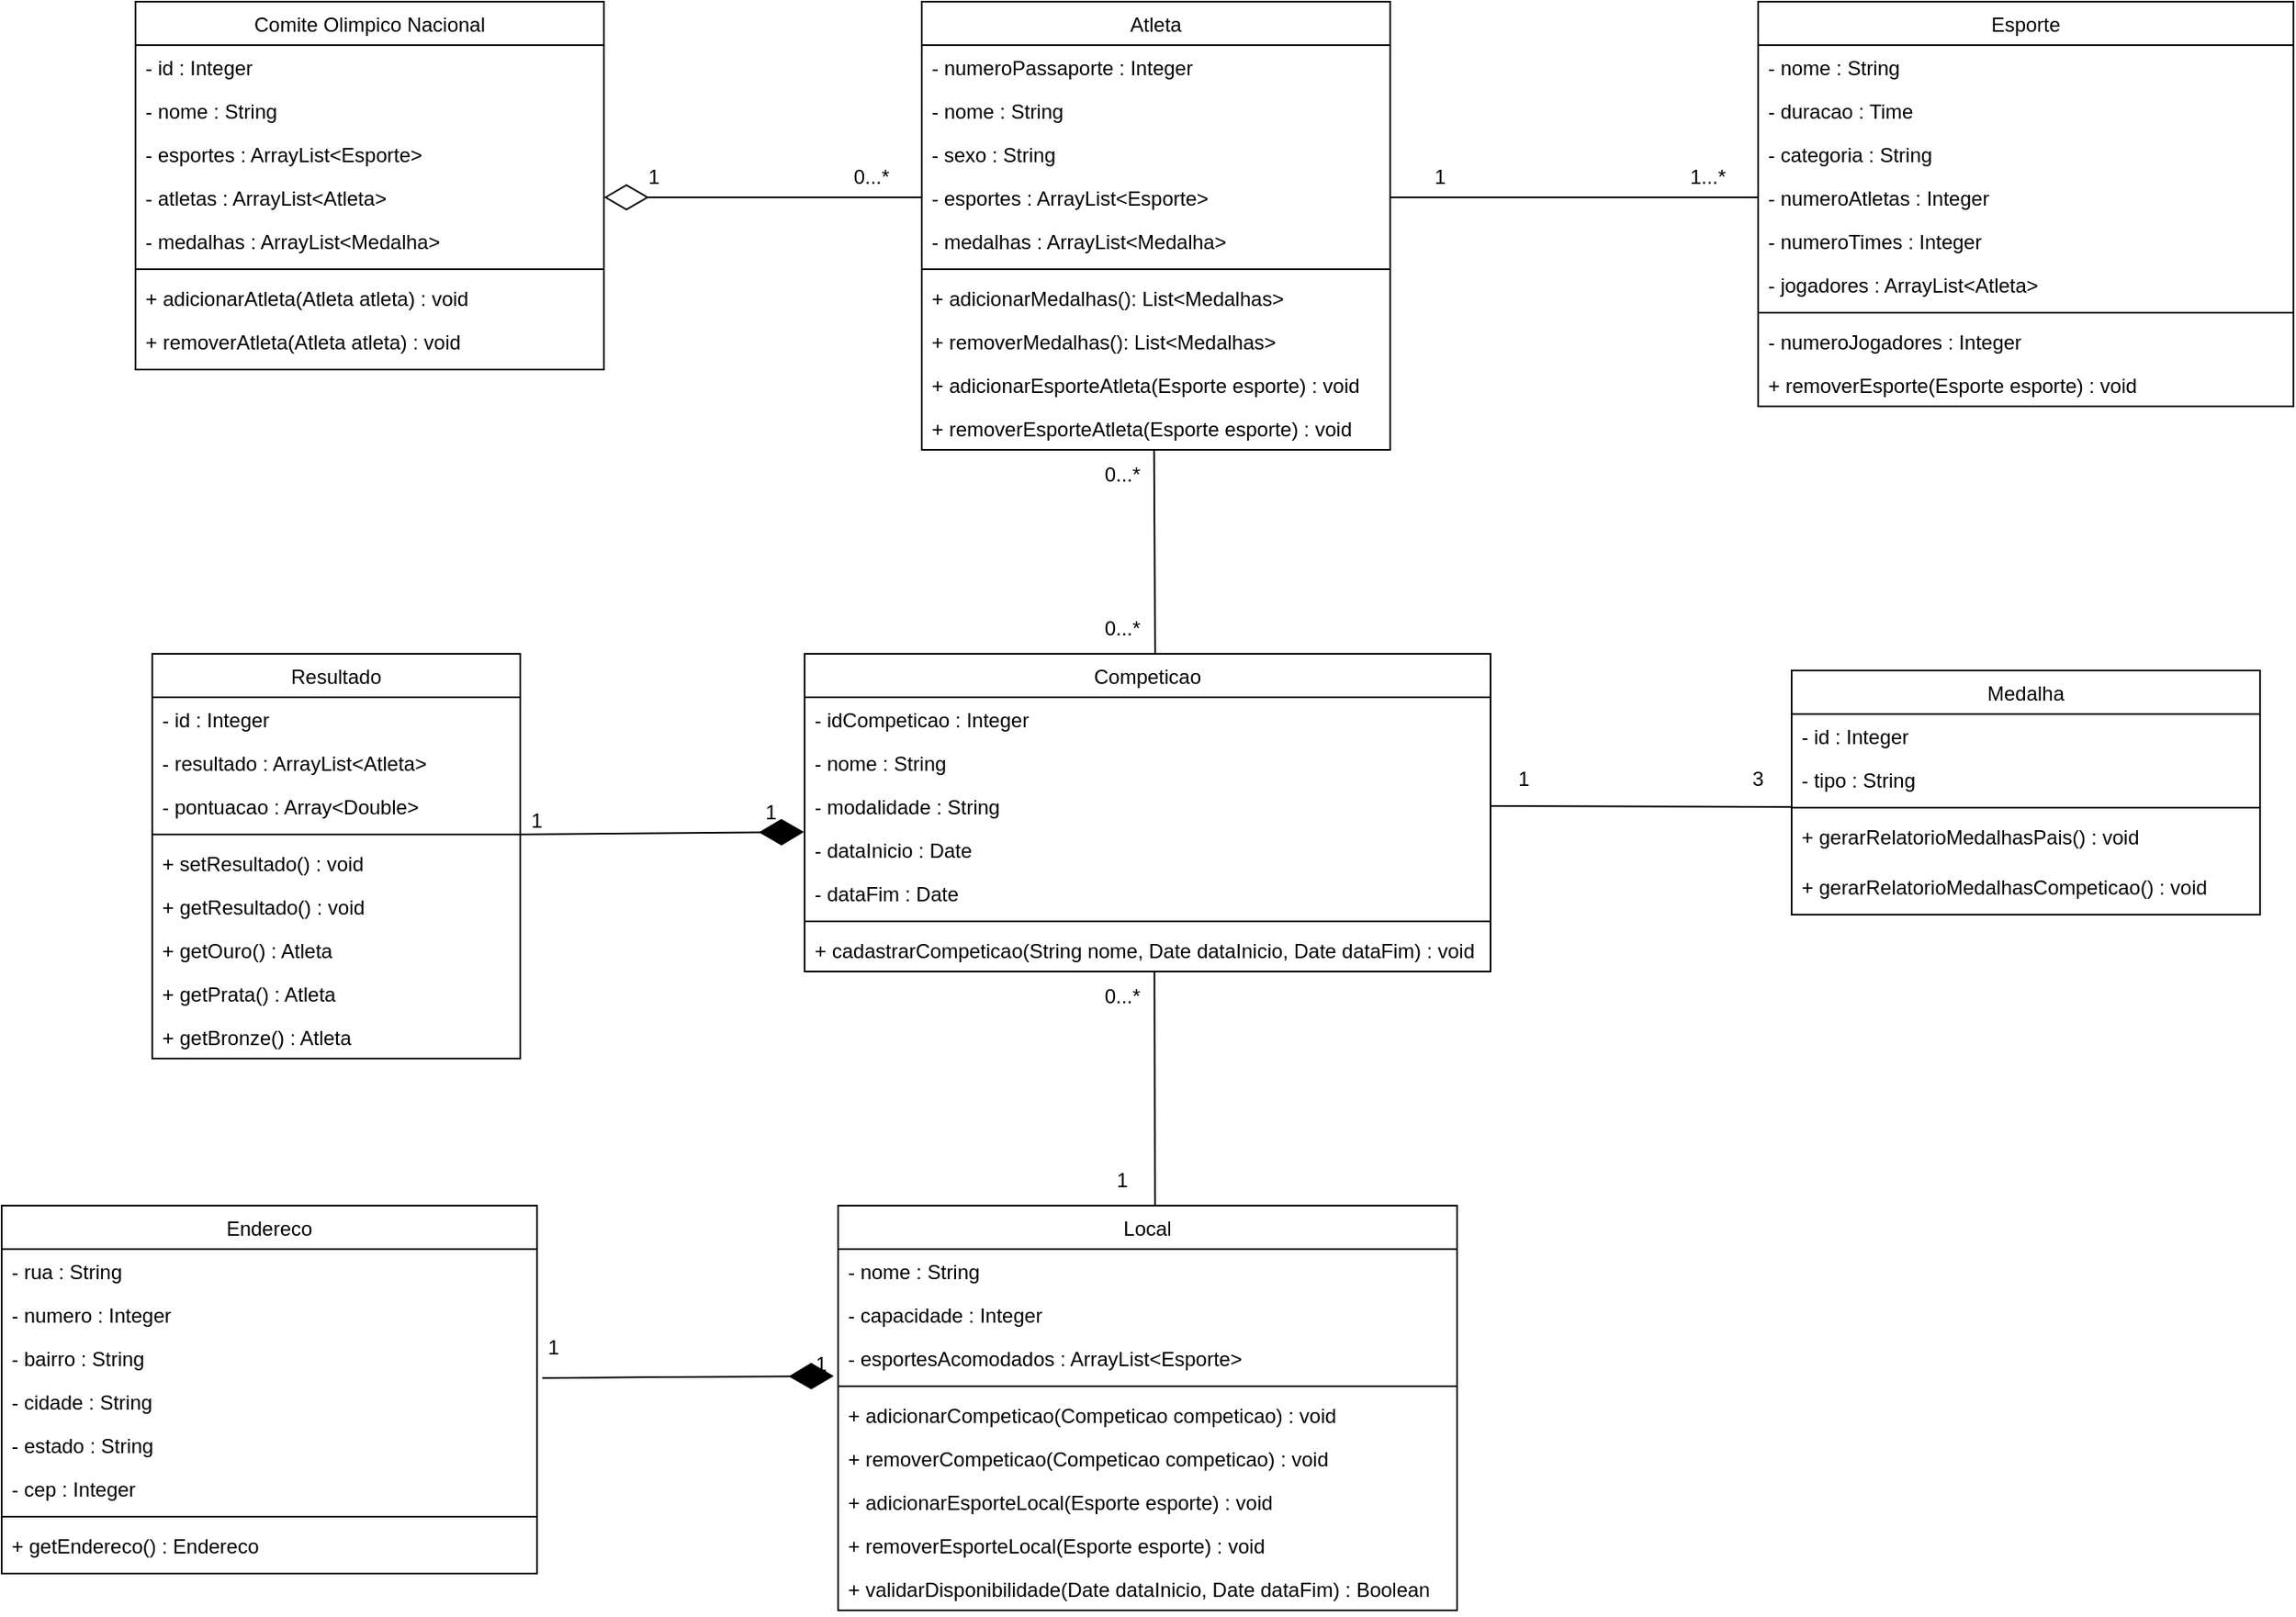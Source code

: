 <mxfile version="24.7.14">
  <diagram id="C5RBs43oDa-KdzZeNtuy" name="Page-1">
    <mxGraphModel dx="1969" dy="819" grid="1" gridSize="10" guides="1" tooltips="1" connect="1" arrows="1" fold="1" page="1" pageScale="1" pageWidth="1654" pageHeight="1169" math="0" shadow="0">
      <root>
        <mxCell id="WIyWlLk6GJQsqaUBKTNV-0" />
        <mxCell id="WIyWlLk6GJQsqaUBKTNV-1" parent="WIyWlLk6GJQsqaUBKTNV-0" />
        <mxCell id="XopVcKrWXHOR3qEoql-V-20" value="Competicao" style="swimlane;fontStyle=0;align=center;verticalAlign=top;childLayout=stackLayout;horizontal=1;startSize=26;horizontalStack=0;resizeParent=1;resizeLast=0;collapsible=1;marginBottom=0;rounded=0;shadow=0;strokeWidth=1;" parent="WIyWlLk6GJQsqaUBKTNV-1" vertex="1">
          <mxGeometry x="550" y="470" width="410" height="190" as="geometry">
            <mxRectangle x="550" y="140" width="160" height="26" as="alternateBounds" />
          </mxGeometry>
        </mxCell>
        <mxCell id="Z5J03rfFvyUnmcQdV7PX-20" value="- idCompeticao : Integer" style="text;align=left;verticalAlign=top;spacingLeft=4;spacingRight=4;overflow=hidden;rotatable=0;points=[[0,0.5],[1,0.5]];portConstraint=eastwest;" parent="XopVcKrWXHOR3qEoql-V-20" vertex="1">
          <mxGeometry y="26" width="410" height="26" as="geometry" />
        </mxCell>
        <mxCell id="XopVcKrWXHOR3qEoql-V-21" value="- nome : String" style="text;align=left;verticalAlign=top;spacingLeft=4;spacingRight=4;overflow=hidden;rotatable=0;points=[[0,0.5],[1,0.5]];portConstraint=eastwest;" parent="XopVcKrWXHOR3qEoql-V-20" vertex="1">
          <mxGeometry y="52" width="410" height="26" as="geometry" />
        </mxCell>
        <mxCell id="Z5J03rfFvyUnmcQdV7PX-21" value="- modalidade : String" style="text;align=left;verticalAlign=top;spacingLeft=4;spacingRight=4;overflow=hidden;rotatable=0;points=[[0,0.5],[1,0.5]];portConstraint=eastwest;" parent="XopVcKrWXHOR3qEoql-V-20" vertex="1">
          <mxGeometry y="78" width="410" height="26" as="geometry" />
        </mxCell>
        <mxCell id="XopVcKrWXHOR3qEoql-V-22" value="- dataInicio : Date" style="text;align=left;verticalAlign=top;spacingLeft=4;spacingRight=4;overflow=hidden;rotatable=0;points=[[0,0.5],[1,0.5]];portConstraint=eastwest;rounded=0;shadow=0;html=0;" parent="XopVcKrWXHOR3qEoql-V-20" vertex="1">
          <mxGeometry y="104" width="410" height="26" as="geometry" />
        </mxCell>
        <mxCell id="XopVcKrWXHOR3qEoql-V-23" value="- dataFim : Date" style="text;align=left;verticalAlign=top;spacingLeft=4;spacingRight=4;overflow=hidden;rotatable=0;points=[[0,0.5],[1,0.5]];portConstraint=eastwest;rounded=0;shadow=0;html=0;" parent="XopVcKrWXHOR3qEoql-V-20" vertex="1">
          <mxGeometry y="130" width="410" height="26" as="geometry" />
        </mxCell>
        <mxCell id="XopVcKrWXHOR3qEoql-V-26" value="" style="line;html=1;strokeWidth=1;align=left;verticalAlign=middle;spacingTop=-1;spacingLeft=3;spacingRight=3;rotatable=0;labelPosition=right;points=[];portConstraint=eastwest;" parent="XopVcKrWXHOR3qEoql-V-20" vertex="1">
          <mxGeometry y="156" width="410" height="8" as="geometry" />
        </mxCell>
        <mxCell id="XopVcKrWXHOR3qEoql-V-28" value="+ cadastrarCompeticao(String nome, Date dataInicio, Date dataFim) : void" style="text;align=left;verticalAlign=top;spacingLeft=4;spacingRight=4;overflow=hidden;rotatable=0;points=[[0,0.5],[1,0.5]];portConstraint=eastwest;" parent="XopVcKrWXHOR3qEoql-V-20" vertex="1">
          <mxGeometry y="164" width="410" height="26" as="geometry" />
        </mxCell>
        <mxCell id="Z5J03rfFvyUnmcQdV7PX-1" value="Resultado" style="swimlane;fontStyle=0;align=center;verticalAlign=top;childLayout=stackLayout;horizontal=1;startSize=26;horizontalStack=0;resizeParent=1;resizeLast=0;collapsible=1;marginBottom=0;rounded=0;shadow=0;strokeWidth=1;" parent="WIyWlLk6GJQsqaUBKTNV-1" vertex="1">
          <mxGeometry x="160" y="470" width="220" height="242" as="geometry">
            <mxRectangle x="550" y="140" width="160" height="26" as="alternateBounds" />
          </mxGeometry>
        </mxCell>
        <mxCell id="Z5J03rfFvyUnmcQdV7PX-2" value="- id : Integer" style="text;align=left;verticalAlign=top;spacingLeft=4;spacingRight=4;overflow=hidden;rotatable=0;points=[[0,0.5],[1,0.5]];portConstraint=eastwest;" parent="Z5J03rfFvyUnmcQdV7PX-1" vertex="1">
          <mxGeometry y="26" width="220" height="26" as="geometry" />
        </mxCell>
        <mxCell id="Z5J03rfFvyUnmcQdV7PX-3" value="- resultado : ArrayList&lt;Atleta&gt;" style="text;align=left;verticalAlign=top;spacingLeft=4;spacingRight=4;overflow=hidden;rotatable=0;points=[[0,0.5],[1,0.5]];portConstraint=eastwest;rounded=0;shadow=0;html=0;" parent="Z5J03rfFvyUnmcQdV7PX-1" vertex="1">
          <mxGeometry y="52" width="220" height="26" as="geometry" />
        </mxCell>
        <mxCell id="Z5J03rfFvyUnmcQdV7PX-11" value="- pontuacao : Array&lt;Double&gt;" style="text;align=left;verticalAlign=top;spacingLeft=4;spacingRight=4;overflow=hidden;rotatable=0;points=[[0,0.5],[1,0.5]];portConstraint=eastwest;rounded=0;shadow=0;html=0;" parent="Z5J03rfFvyUnmcQdV7PX-1" vertex="1">
          <mxGeometry y="78" width="220" height="26" as="geometry" />
        </mxCell>
        <mxCell id="Z5J03rfFvyUnmcQdV7PX-5" value="" style="line;html=1;strokeWidth=1;align=left;verticalAlign=middle;spacingTop=-1;spacingLeft=3;spacingRight=3;rotatable=0;labelPosition=right;points=[];portConstraint=eastwest;" parent="Z5J03rfFvyUnmcQdV7PX-1" vertex="1">
          <mxGeometry y="104" width="220" height="8" as="geometry" />
        </mxCell>
        <mxCell id="Z5J03rfFvyUnmcQdV7PX-6" value="+ setResultado() : void" style="text;align=left;verticalAlign=top;spacingLeft=4;spacingRight=4;overflow=hidden;rotatable=0;points=[[0,0.5],[1,0.5]];portConstraint=eastwest;" parent="Z5J03rfFvyUnmcQdV7PX-1" vertex="1">
          <mxGeometry y="112" width="220" height="26" as="geometry" />
        </mxCell>
        <mxCell id="Z5J03rfFvyUnmcQdV7PX-7" value="+ getResultado() : void" style="text;align=left;verticalAlign=top;spacingLeft=4;spacingRight=4;overflow=hidden;rotatable=0;points=[[0,0.5],[1,0.5]];portConstraint=eastwest;" parent="Z5J03rfFvyUnmcQdV7PX-1" vertex="1">
          <mxGeometry y="138" width="220" height="26" as="geometry" />
        </mxCell>
        <mxCell id="Z5J03rfFvyUnmcQdV7PX-8" value="+ getOuro() : Atleta" style="text;align=left;verticalAlign=top;spacingLeft=4;spacingRight=4;overflow=hidden;rotatable=0;points=[[0,0.5],[1,0.5]];portConstraint=eastwest;" parent="Z5J03rfFvyUnmcQdV7PX-1" vertex="1">
          <mxGeometry y="164" width="220" height="26" as="geometry" />
        </mxCell>
        <mxCell id="Z5J03rfFvyUnmcQdV7PX-9" value="+ getPrata() : Atleta" style="text;align=left;verticalAlign=top;spacingLeft=4;spacingRight=4;overflow=hidden;rotatable=0;points=[[0,0.5],[1,0.5]];portConstraint=eastwest;" parent="Z5J03rfFvyUnmcQdV7PX-1" vertex="1">
          <mxGeometry y="190" width="220" height="26" as="geometry" />
        </mxCell>
        <mxCell id="Z5J03rfFvyUnmcQdV7PX-10" value="+ getBronze() : Atleta" style="text;align=left;verticalAlign=top;spacingLeft=4;spacingRight=4;overflow=hidden;rotatable=0;points=[[0,0.5],[1,0.5]];portConstraint=eastwest;" parent="Z5J03rfFvyUnmcQdV7PX-1" vertex="1">
          <mxGeometry y="216" width="220" height="26" as="geometry" />
        </mxCell>
        <mxCell id="Z5J03rfFvyUnmcQdV7PX-12" value="Atleta" style="swimlane;fontStyle=0;align=center;verticalAlign=top;childLayout=stackLayout;horizontal=1;startSize=26;horizontalStack=0;resizeParent=1;resizeLast=0;collapsible=1;marginBottom=0;rounded=0;shadow=0;strokeWidth=1;" parent="WIyWlLk6GJQsqaUBKTNV-1" vertex="1">
          <mxGeometry x="620" y="80" width="280" height="268" as="geometry">
            <mxRectangle x="550" y="140" width="160" height="26" as="alternateBounds" />
          </mxGeometry>
        </mxCell>
        <mxCell id="Z5J03rfFvyUnmcQdV7PX-13" value="- numeroPassaporte : Integer" style="text;align=left;verticalAlign=top;spacingLeft=4;spacingRight=4;overflow=hidden;rotatable=0;points=[[0,0.5],[1,0.5]];portConstraint=eastwest;" parent="Z5J03rfFvyUnmcQdV7PX-12" vertex="1">
          <mxGeometry y="26" width="280" height="26" as="geometry" />
        </mxCell>
        <mxCell id="Z5J03rfFvyUnmcQdV7PX-14" value="- nome : String" style="text;align=left;verticalAlign=top;spacingLeft=4;spacingRight=4;overflow=hidden;rotatable=0;points=[[0,0.5],[1,0.5]];portConstraint=eastwest;rounded=0;shadow=0;html=0;" parent="Z5J03rfFvyUnmcQdV7PX-12" vertex="1">
          <mxGeometry y="52" width="280" height="26" as="geometry" />
        </mxCell>
        <mxCell id="Z5J03rfFvyUnmcQdV7PX-15" value="- sexo : String" style="text;align=left;verticalAlign=top;spacingLeft=4;spacingRight=4;overflow=hidden;rotatable=0;points=[[0,0.5],[1,0.5]];portConstraint=eastwest;rounded=0;shadow=0;html=0;" parent="Z5J03rfFvyUnmcQdV7PX-12" vertex="1">
          <mxGeometry y="78" width="280" height="26" as="geometry" />
        </mxCell>
        <mxCell id="Z5J03rfFvyUnmcQdV7PX-70" value="- esportes : ArrayList&lt;Esporte&gt;" style="text;align=left;verticalAlign=top;spacingLeft=4;spacingRight=4;overflow=hidden;rotatable=0;points=[[0,0.5],[1,0.5]];portConstraint=eastwest;rounded=0;shadow=0;html=0;" parent="Z5J03rfFvyUnmcQdV7PX-12" vertex="1">
          <mxGeometry y="104" width="280" height="26" as="geometry" />
        </mxCell>
        <mxCell id="i1vp9s9uAYKP_ZSp-lul-0" value="- medalhas : ArrayList&lt;Medalha&gt;" style="text;align=left;verticalAlign=top;spacingLeft=4;spacingRight=4;overflow=hidden;rotatable=0;points=[[0,0.5],[1,0.5]];portConstraint=eastwest;rounded=0;shadow=0;html=0;" vertex="1" parent="Z5J03rfFvyUnmcQdV7PX-12">
          <mxGeometry y="130" width="280" height="26" as="geometry" />
        </mxCell>
        <mxCell id="Z5J03rfFvyUnmcQdV7PX-16" value="" style="line;html=1;strokeWidth=1;align=left;verticalAlign=middle;spacingTop=-1;spacingLeft=3;spacingRight=3;rotatable=0;labelPosition=right;points=[];portConstraint=eastwest;" parent="Z5J03rfFvyUnmcQdV7PX-12" vertex="1">
          <mxGeometry y="156" width="280" height="8" as="geometry" />
        </mxCell>
        <mxCell id="Z5J03rfFvyUnmcQdV7PX-17" value="+ adicionarMedalhas(): List&lt;Medalhas&gt;" style="text;align=left;verticalAlign=top;spacingLeft=4;spacingRight=4;overflow=hidden;rotatable=0;points=[[0,0.5],[1,0.5]];portConstraint=eastwest;" parent="Z5J03rfFvyUnmcQdV7PX-12" vertex="1">
          <mxGeometry y="164" width="280" height="26" as="geometry" />
        </mxCell>
        <mxCell id="Z5J03rfFvyUnmcQdV7PX-69" value="+ removerMedalhas(): List&lt;Medalhas&gt;" style="text;align=left;verticalAlign=top;spacingLeft=4;spacingRight=4;overflow=hidden;rotatable=0;points=[[0,0.5],[1,0.5]];portConstraint=eastwest;" parent="Z5J03rfFvyUnmcQdV7PX-12" vertex="1">
          <mxGeometry y="190" width="280" height="26" as="geometry" />
        </mxCell>
        <mxCell id="Z5J03rfFvyUnmcQdV7PX-18" value="+ adicionarEsporteAtleta(Esporte esporte) : void" style="text;align=left;verticalAlign=top;spacingLeft=4;spacingRight=4;overflow=hidden;rotatable=0;points=[[0,0.5],[1,0.5]];portConstraint=eastwest;" parent="Z5J03rfFvyUnmcQdV7PX-12" vertex="1">
          <mxGeometry y="216" width="280" height="26" as="geometry" />
        </mxCell>
        <mxCell id="Z5J03rfFvyUnmcQdV7PX-71" value="+ removerEsporteAtleta(Esporte esporte) : void" style="text;align=left;verticalAlign=top;spacingLeft=4;spacingRight=4;overflow=hidden;rotatable=0;points=[[0,0.5],[1,0.5]];portConstraint=eastwest;" parent="Z5J03rfFvyUnmcQdV7PX-12" vertex="1">
          <mxGeometry y="242" width="280" height="26" as="geometry" />
        </mxCell>
        <mxCell id="Z5J03rfFvyUnmcQdV7PX-23" value="Local" style="swimlane;fontStyle=0;align=center;verticalAlign=top;childLayout=stackLayout;horizontal=1;startSize=26;horizontalStack=0;resizeParent=1;resizeLast=0;collapsible=1;marginBottom=0;rounded=0;shadow=0;strokeWidth=1;" parent="WIyWlLk6GJQsqaUBKTNV-1" vertex="1">
          <mxGeometry x="570" y="800" width="370" height="242" as="geometry">
            <mxRectangle x="550" y="140" width="160" height="26" as="alternateBounds" />
          </mxGeometry>
        </mxCell>
        <mxCell id="Z5J03rfFvyUnmcQdV7PX-24" value="- nome : String" style="text;align=left;verticalAlign=top;spacingLeft=4;spacingRight=4;overflow=hidden;rotatable=0;points=[[0,0.5],[1,0.5]];portConstraint=eastwest;" parent="Z5J03rfFvyUnmcQdV7PX-23" vertex="1">
          <mxGeometry y="26" width="370" height="26" as="geometry" />
        </mxCell>
        <mxCell id="Z5J03rfFvyUnmcQdV7PX-25" value="- capacidade : Integer" style="text;align=left;verticalAlign=top;spacingLeft=4;spacingRight=4;overflow=hidden;rotatable=0;points=[[0,0.5],[1,0.5]];portConstraint=eastwest;rounded=0;shadow=0;html=0;" parent="Z5J03rfFvyUnmcQdV7PX-23" vertex="1">
          <mxGeometry y="52" width="370" height="26" as="geometry" />
        </mxCell>
        <mxCell id="Z5J03rfFvyUnmcQdV7PX-26" value="- esportesAcomodados : ArrayList&lt;Esporte&gt;" style="text;align=left;verticalAlign=top;spacingLeft=4;spacingRight=4;overflow=hidden;rotatable=0;points=[[0,0.5],[1,0.5]];portConstraint=eastwest;rounded=0;shadow=0;html=0;" parent="Z5J03rfFvyUnmcQdV7PX-23" vertex="1">
          <mxGeometry y="78" width="370" height="26" as="geometry" />
        </mxCell>
        <mxCell id="Z5J03rfFvyUnmcQdV7PX-27" value="" style="line;html=1;strokeWidth=1;align=left;verticalAlign=middle;spacingTop=-1;spacingLeft=3;spacingRight=3;rotatable=0;labelPosition=right;points=[];portConstraint=eastwest;" parent="Z5J03rfFvyUnmcQdV7PX-23" vertex="1">
          <mxGeometry y="104" width="370" height="8" as="geometry" />
        </mxCell>
        <mxCell id="Z5J03rfFvyUnmcQdV7PX-28" value="+ adicionarCompeticao(Competicao competicao) : void" style="text;align=left;verticalAlign=top;spacingLeft=4;spacingRight=4;overflow=hidden;rotatable=0;points=[[0,0.5],[1,0.5]];portConstraint=eastwest;" parent="Z5J03rfFvyUnmcQdV7PX-23" vertex="1">
          <mxGeometry y="112" width="370" height="26" as="geometry" />
        </mxCell>
        <mxCell id="Z5J03rfFvyUnmcQdV7PX-30" value="+ removerCompeticao(Competicao competicao) : void" style="text;align=left;verticalAlign=top;spacingLeft=4;spacingRight=4;overflow=hidden;rotatable=0;points=[[0,0.5],[1,0.5]];portConstraint=eastwest;" parent="Z5J03rfFvyUnmcQdV7PX-23" vertex="1">
          <mxGeometry y="138" width="370" height="26" as="geometry" />
        </mxCell>
        <mxCell id="Z5J03rfFvyUnmcQdV7PX-31" value="+ adicionarEsporteLocal(Esporte esporte) : void" style="text;align=left;verticalAlign=top;spacingLeft=4;spacingRight=4;overflow=hidden;rotatable=0;points=[[0,0.5],[1,0.5]];portConstraint=eastwest;" parent="Z5J03rfFvyUnmcQdV7PX-23" vertex="1">
          <mxGeometry y="164" width="370" height="26" as="geometry" />
        </mxCell>
        <mxCell id="Z5J03rfFvyUnmcQdV7PX-32" value="+ removerEsporteLocal(Esporte esporte) : void" style="text;align=left;verticalAlign=top;spacingLeft=4;spacingRight=4;overflow=hidden;rotatable=0;points=[[0,0.5],[1,0.5]];portConstraint=eastwest;" parent="Z5J03rfFvyUnmcQdV7PX-23" vertex="1">
          <mxGeometry y="190" width="370" height="26" as="geometry" />
        </mxCell>
        <mxCell id="Z5J03rfFvyUnmcQdV7PX-107" value="+ validarDisponibilidade(Date dataInicio, Date dataFim) : Boolean" style="text;align=left;verticalAlign=top;spacingLeft=4;spacingRight=4;overflow=hidden;rotatable=0;points=[[0,0.5],[1,0.5]];portConstraint=eastwest;" parent="Z5J03rfFvyUnmcQdV7PX-23" vertex="1">
          <mxGeometry y="216" width="370" height="26" as="geometry" />
        </mxCell>
        <mxCell id="Z5J03rfFvyUnmcQdV7PX-33" value="Endereco" style="swimlane;fontStyle=0;align=center;verticalAlign=top;childLayout=stackLayout;horizontal=1;startSize=26;horizontalStack=0;resizeParent=1;resizeLast=0;collapsible=1;marginBottom=0;rounded=0;shadow=0;strokeWidth=1;" parent="WIyWlLk6GJQsqaUBKTNV-1" vertex="1">
          <mxGeometry x="70" y="800" width="320" height="220" as="geometry">
            <mxRectangle x="550" y="140" width="160" height="26" as="alternateBounds" />
          </mxGeometry>
        </mxCell>
        <mxCell id="Z5J03rfFvyUnmcQdV7PX-34" value="- rua : String" style="text;align=left;verticalAlign=top;spacingLeft=4;spacingRight=4;overflow=hidden;rotatable=0;points=[[0,0.5],[1,0.5]];portConstraint=eastwest;" parent="Z5J03rfFvyUnmcQdV7PX-33" vertex="1">
          <mxGeometry y="26" width="320" height="26" as="geometry" />
        </mxCell>
        <mxCell id="Z5J03rfFvyUnmcQdV7PX-35" value="- numero : Integer" style="text;align=left;verticalAlign=top;spacingLeft=4;spacingRight=4;overflow=hidden;rotatable=0;points=[[0,0.5],[1,0.5]];portConstraint=eastwest;rounded=0;shadow=0;html=0;" parent="Z5J03rfFvyUnmcQdV7PX-33" vertex="1">
          <mxGeometry y="52" width="320" height="26" as="geometry" />
        </mxCell>
        <mxCell id="Z5J03rfFvyUnmcQdV7PX-36" value="- bairro : String" style="text;align=left;verticalAlign=top;spacingLeft=4;spacingRight=4;overflow=hidden;rotatable=0;points=[[0,0.5],[1,0.5]];portConstraint=eastwest;rounded=0;shadow=0;html=0;" parent="Z5J03rfFvyUnmcQdV7PX-33" vertex="1">
          <mxGeometry y="78" width="320" height="26" as="geometry" />
        </mxCell>
        <mxCell id="Z5J03rfFvyUnmcQdV7PX-42" value="- cidade : String" style="text;align=left;verticalAlign=top;spacingLeft=4;spacingRight=4;overflow=hidden;rotatable=0;points=[[0,0.5],[1,0.5]];portConstraint=eastwest;rounded=0;shadow=0;html=0;" parent="Z5J03rfFvyUnmcQdV7PX-33" vertex="1">
          <mxGeometry y="104" width="320" height="26" as="geometry" />
        </mxCell>
        <mxCell id="Z5J03rfFvyUnmcQdV7PX-43" value="- estado : String" style="text;align=left;verticalAlign=top;spacingLeft=4;spacingRight=4;overflow=hidden;rotatable=0;points=[[0,0.5],[1,0.5]];portConstraint=eastwest;rounded=0;shadow=0;html=0;" parent="Z5J03rfFvyUnmcQdV7PX-33" vertex="1">
          <mxGeometry y="130" width="320" height="26" as="geometry" />
        </mxCell>
        <mxCell id="Z5J03rfFvyUnmcQdV7PX-44" value="- cep : Integer" style="text;align=left;verticalAlign=top;spacingLeft=4;spacingRight=4;overflow=hidden;rotatable=0;points=[[0,0.5],[1,0.5]];portConstraint=eastwest;rounded=0;shadow=0;html=0;" parent="Z5J03rfFvyUnmcQdV7PX-33" vertex="1">
          <mxGeometry y="156" width="320" height="26" as="geometry" />
        </mxCell>
        <mxCell id="Z5J03rfFvyUnmcQdV7PX-37" value="" style="line;html=1;strokeWidth=1;align=left;verticalAlign=middle;spacingTop=-1;spacingLeft=3;spacingRight=3;rotatable=0;labelPosition=right;points=[];portConstraint=eastwest;" parent="Z5J03rfFvyUnmcQdV7PX-33" vertex="1">
          <mxGeometry y="182" width="320" height="8" as="geometry" />
        </mxCell>
        <mxCell id="Z5J03rfFvyUnmcQdV7PX-38" value="+ getEndereco() : Endereco" style="text;align=left;verticalAlign=top;spacingLeft=4;spacingRight=4;overflow=hidden;rotatable=0;points=[[0,0.5],[1,0.5]];portConstraint=eastwest;" parent="Z5J03rfFvyUnmcQdV7PX-33" vertex="1">
          <mxGeometry y="190" width="320" height="26" as="geometry" />
        </mxCell>
        <mxCell id="Z5J03rfFvyUnmcQdV7PX-45" value="Esporte" style="swimlane;fontStyle=0;align=center;verticalAlign=top;childLayout=stackLayout;horizontal=1;startSize=26;horizontalStack=0;resizeParent=1;resizeLast=0;collapsible=1;marginBottom=0;rounded=0;shadow=0;strokeWidth=1;" parent="WIyWlLk6GJQsqaUBKTNV-1" vertex="1">
          <mxGeometry x="1120" y="80" width="320" height="242" as="geometry">
            <mxRectangle x="550" y="140" width="160" height="26" as="alternateBounds" />
          </mxGeometry>
        </mxCell>
        <mxCell id="Z5J03rfFvyUnmcQdV7PX-46" value="- nome : String" style="text;align=left;verticalAlign=top;spacingLeft=4;spacingRight=4;overflow=hidden;rotatable=0;points=[[0,0.5],[1,0.5]];portConstraint=eastwest;" parent="Z5J03rfFvyUnmcQdV7PX-45" vertex="1">
          <mxGeometry y="26" width="320" height="26" as="geometry" />
        </mxCell>
        <mxCell id="Z5J03rfFvyUnmcQdV7PX-48" value="- duracao : Time" style="text;align=left;verticalAlign=top;spacingLeft=4;spacingRight=4;overflow=hidden;rotatable=0;points=[[0,0.5],[1,0.5]];portConstraint=eastwest;rounded=0;shadow=0;html=0;" parent="Z5J03rfFvyUnmcQdV7PX-45" vertex="1">
          <mxGeometry y="52" width="320" height="26" as="geometry" />
        </mxCell>
        <mxCell id="Z5J03rfFvyUnmcQdV7PX-54" value="- categoria : String" style="text;align=left;verticalAlign=top;spacingLeft=4;spacingRight=4;overflow=hidden;rotatable=0;points=[[0,0.5],[1,0.5]];portConstraint=eastwest;rounded=0;shadow=0;html=0;" parent="Z5J03rfFvyUnmcQdV7PX-45" vertex="1">
          <mxGeometry y="78" width="320" height="26" as="geometry" />
        </mxCell>
        <mxCell id="Z5J03rfFvyUnmcQdV7PX-47" value="- numeroAtletas : Integer" style="text;align=left;verticalAlign=top;spacingLeft=4;spacingRight=4;overflow=hidden;rotatable=0;points=[[0,0.5],[1,0.5]];portConstraint=eastwest;rounded=0;shadow=0;html=0;" parent="Z5J03rfFvyUnmcQdV7PX-45" vertex="1">
          <mxGeometry y="104" width="320" height="26" as="geometry" />
        </mxCell>
        <mxCell id="Z5J03rfFvyUnmcQdV7PX-52" value="- numeroTimes : Integer" style="text;align=left;verticalAlign=top;spacingLeft=4;spacingRight=4;overflow=hidden;rotatable=0;points=[[0,0.5],[1,0.5]];portConstraint=eastwest;" parent="Z5J03rfFvyUnmcQdV7PX-45" vertex="1">
          <mxGeometry y="130" width="320" height="26" as="geometry" />
        </mxCell>
        <mxCell id="Z5J03rfFvyUnmcQdV7PX-67" value="- jogadores : ArrayList&lt;Atleta&gt;" style="text;align=left;verticalAlign=top;spacingLeft=4;spacingRight=4;overflow=hidden;rotatable=0;points=[[0,0.5],[1,0.5]];portConstraint=eastwest;" parent="Z5J03rfFvyUnmcQdV7PX-45" vertex="1">
          <mxGeometry y="156" width="320" height="26" as="geometry" />
        </mxCell>
        <mxCell id="Z5J03rfFvyUnmcQdV7PX-49" value="" style="line;html=1;strokeWidth=1;align=left;verticalAlign=middle;spacingTop=-1;spacingLeft=3;spacingRight=3;rotatable=0;labelPosition=right;points=[];portConstraint=eastwest;" parent="Z5J03rfFvyUnmcQdV7PX-45" vertex="1">
          <mxGeometry y="182" width="320" height="8" as="geometry" />
        </mxCell>
        <mxCell id="Z5J03rfFvyUnmcQdV7PX-66" value="- numeroJogadores : Integer" style="text;align=left;verticalAlign=top;spacingLeft=4;spacingRight=4;overflow=hidden;rotatable=0;points=[[0,0.5],[1,0.5]];portConstraint=eastwest;rounded=0;shadow=0;html=0;" parent="Z5J03rfFvyUnmcQdV7PX-45" vertex="1">
          <mxGeometry y="190" width="320" height="26" as="geometry" />
        </mxCell>
        <mxCell id="Z5J03rfFvyUnmcQdV7PX-53" value="+ removerEsporte(Esporte esporte) : void" style="text;align=left;verticalAlign=top;spacingLeft=4;spacingRight=4;overflow=hidden;rotatable=0;points=[[0,0.5],[1,0.5]];portConstraint=eastwest;" parent="Z5J03rfFvyUnmcQdV7PX-45" vertex="1">
          <mxGeometry y="216" width="320" height="26" as="geometry" />
        </mxCell>
        <mxCell id="Z5J03rfFvyUnmcQdV7PX-72" value="Medalha" style="swimlane;fontStyle=0;align=center;verticalAlign=top;childLayout=stackLayout;horizontal=1;startSize=26;horizontalStack=0;resizeParent=1;resizeLast=0;collapsible=1;marginBottom=0;rounded=0;shadow=0;strokeWidth=1;" parent="WIyWlLk6GJQsqaUBKTNV-1" vertex="1">
          <mxGeometry x="1140" y="480" width="280" height="146" as="geometry">
            <mxRectangle x="550" y="140" width="160" height="26" as="alternateBounds" />
          </mxGeometry>
        </mxCell>
        <mxCell id="Z5J03rfFvyUnmcQdV7PX-76" value="- id : Integer" style="text;align=left;verticalAlign=top;spacingLeft=4;spacingRight=4;overflow=hidden;rotatable=0;points=[[0,0.5],[1,0.5]];portConstraint=eastwest;rounded=0;shadow=0;html=0;" parent="Z5J03rfFvyUnmcQdV7PX-72" vertex="1">
          <mxGeometry y="26" width="280" height="26" as="geometry" />
        </mxCell>
        <mxCell id="Z5J03rfFvyUnmcQdV7PX-77" value="- tipo : String" style="text;align=left;verticalAlign=top;spacingLeft=4;spacingRight=4;overflow=hidden;rotatable=0;points=[[0,0.5],[1,0.5]];portConstraint=eastwest;rounded=0;shadow=0;html=0;" parent="Z5J03rfFvyUnmcQdV7PX-72" vertex="1">
          <mxGeometry y="52" width="280" height="26" as="geometry" />
        </mxCell>
        <mxCell id="Z5J03rfFvyUnmcQdV7PX-78" value="" style="line;html=1;strokeWidth=1;align=left;verticalAlign=middle;spacingTop=-1;spacingLeft=3;spacingRight=3;rotatable=0;labelPosition=right;points=[];portConstraint=eastwest;" parent="Z5J03rfFvyUnmcQdV7PX-72" vertex="1">
          <mxGeometry y="78" width="280" height="8" as="geometry" />
        </mxCell>
        <mxCell id="Z5J03rfFvyUnmcQdV7PX-108" value="+ gerarRelatorioMedalhasPais() : void" style="text;align=left;verticalAlign=top;spacingLeft=4;spacingRight=4;overflow=hidden;rotatable=0;points=[[0,0.5],[1,0.5]];portConstraint=eastwest;" parent="Z5J03rfFvyUnmcQdV7PX-72" vertex="1">
          <mxGeometry y="86" width="280" height="30" as="geometry" />
        </mxCell>
        <mxCell id="Z5J03rfFvyUnmcQdV7PX-109" value="+ gerarRelatorioMedalhasCompeticao() : void" style="text;align=left;verticalAlign=top;spacingLeft=4;spacingRight=4;overflow=hidden;rotatable=0;points=[[0,0.5],[1,0.5]];portConstraint=eastwest;" parent="Z5J03rfFvyUnmcQdV7PX-72" vertex="1">
          <mxGeometry y="116" width="280" height="30" as="geometry" />
        </mxCell>
        <mxCell id="Z5J03rfFvyUnmcQdV7PX-83" value="Comite Olimpico Nacional" style="swimlane;fontStyle=0;align=center;verticalAlign=top;childLayout=stackLayout;horizontal=1;startSize=26;horizontalStack=0;resizeParent=1;resizeLast=0;collapsible=1;marginBottom=0;rounded=0;shadow=0;strokeWidth=1;" parent="WIyWlLk6GJQsqaUBKTNV-1" vertex="1">
          <mxGeometry x="150" y="80" width="280" height="220" as="geometry">
            <mxRectangle x="550" y="140" width="160" height="26" as="alternateBounds" />
          </mxGeometry>
        </mxCell>
        <mxCell id="Z5J03rfFvyUnmcQdV7PX-84" value="- id : Integer" style="text;align=left;verticalAlign=top;spacingLeft=4;spacingRight=4;overflow=hidden;rotatable=0;points=[[0,0.5],[1,0.5]];portConstraint=eastwest;" parent="Z5J03rfFvyUnmcQdV7PX-83" vertex="1">
          <mxGeometry y="26" width="280" height="26" as="geometry" />
        </mxCell>
        <mxCell id="Z5J03rfFvyUnmcQdV7PX-85" value="- nome : String" style="text;align=left;verticalAlign=top;spacingLeft=4;spacingRight=4;overflow=hidden;rotatable=0;points=[[0,0.5],[1,0.5]];portConstraint=eastwest;rounded=0;shadow=0;html=0;" parent="Z5J03rfFvyUnmcQdV7PX-83" vertex="1">
          <mxGeometry y="52" width="280" height="26" as="geometry" />
        </mxCell>
        <mxCell id="Z5J03rfFvyUnmcQdV7PX-87" value="- esportes : ArrayList&lt;Esporte&gt;" style="text;align=left;verticalAlign=top;spacingLeft=4;spacingRight=4;overflow=hidden;rotatable=0;points=[[0,0.5],[1,0.5]];portConstraint=eastwest;rounded=0;shadow=0;html=0;" parent="Z5J03rfFvyUnmcQdV7PX-83" vertex="1">
          <mxGeometry y="78" width="280" height="26" as="geometry" />
        </mxCell>
        <mxCell id="Z5J03rfFvyUnmcQdV7PX-88" value="- atletas : ArrayList&lt;Atleta&gt;" style="text;align=left;verticalAlign=top;spacingLeft=4;spacingRight=4;overflow=hidden;rotatable=0;points=[[0,0.5],[1,0.5]];portConstraint=eastwest;rounded=0;shadow=0;html=0;" parent="Z5J03rfFvyUnmcQdV7PX-83" vertex="1">
          <mxGeometry y="104" width="280" height="26" as="geometry" />
        </mxCell>
        <mxCell id="Z5J03rfFvyUnmcQdV7PX-96" value="- medalhas : ArrayList&lt;Medalha&gt;" style="text;align=left;verticalAlign=top;spacingLeft=4;spacingRight=4;overflow=hidden;rotatable=0;points=[[0,0.5],[1,0.5]];portConstraint=eastwest;rounded=0;shadow=0;html=0;" parent="Z5J03rfFvyUnmcQdV7PX-83" vertex="1">
          <mxGeometry y="130" width="280" height="26" as="geometry" />
        </mxCell>
        <mxCell id="Z5J03rfFvyUnmcQdV7PX-89" value="" style="line;html=1;strokeWidth=1;align=left;verticalAlign=middle;spacingTop=-1;spacingLeft=3;spacingRight=3;rotatable=0;labelPosition=right;points=[];portConstraint=eastwest;" parent="Z5J03rfFvyUnmcQdV7PX-83" vertex="1">
          <mxGeometry y="156" width="280" height="8" as="geometry" />
        </mxCell>
        <mxCell id="Z5J03rfFvyUnmcQdV7PX-94" value="+ adicionarAtleta(Atleta atleta) : void" style="text;align=left;verticalAlign=top;spacingLeft=4;spacingRight=4;overflow=hidden;rotatable=0;points=[[0,0.5],[1,0.5]];portConstraint=eastwest;" parent="Z5J03rfFvyUnmcQdV7PX-83" vertex="1">
          <mxGeometry y="164" width="280" height="26" as="geometry" />
        </mxCell>
        <mxCell id="Z5J03rfFvyUnmcQdV7PX-0" value="+ removerAtleta(Atleta atleta) : void" style="text;align=left;verticalAlign=top;spacingLeft=4;spacingRight=4;overflow=hidden;rotatable=0;points=[[0,0.5],[1,0.5]];portConstraint=eastwest;" parent="Z5J03rfFvyUnmcQdV7PX-83" vertex="1">
          <mxGeometry y="190" width="280" height="26" as="geometry" />
        </mxCell>
        <mxCell id="i1vp9s9uAYKP_ZSp-lul-2" value="" style="endArrow=diamondThin;endFill=1;endSize=24;html=1;rounded=0;exitX=1.01;exitY=-0.036;exitDx=0;exitDy=0;exitPerimeter=0;entryX=-0.007;entryY=0.919;entryDx=0;entryDy=0;entryPerimeter=0;" edge="1" parent="WIyWlLk6GJQsqaUBKTNV-1" source="Z5J03rfFvyUnmcQdV7PX-42" target="Z5J03rfFvyUnmcQdV7PX-26">
          <mxGeometry width="160" relative="1" as="geometry">
            <mxPoint x="730" y="830" as="sourcePoint" />
            <mxPoint x="890" y="830" as="targetPoint" />
          </mxGeometry>
        </mxCell>
        <mxCell id="i1vp9s9uAYKP_ZSp-lul-3" value="1" style="text;html=1;align=center;verticalAlign=middle;whiteSpace=wrap;rounded=0;" vertex="1" parent="WIyWlLk6GJQsqaUBKTNV-1">
          <mxGeometry x="370" y="870" width="60" height="30" as="geometry" />
        </mxCell>
        <mxCell id="i1vp9s9uAYKP_ZSp-lul-4" value="1" style="text;html=1;align=center;verticalAlign=middle;whiteSpace=wrap;rounded=0;" vertex="1" parent="WIyWlLk6GJQsqaUBKTNV-1">
          <mxGeometry x="500" y="550" width="60" height="30" as="geometry" />
        </mxCell>
        <mxCell id="i1vp9s9uAYKP_ZSp-lul-8" value="" style="endArrow=none;html=1;rounded=0;exitX=0.51;exitY=1.007;exitDx=0;exitDy=0;exitPerimeter=0;entryX=0.512;entryY=0.002;entryDx=0;entryDy=0;entryPerimeter=0;" edge="1" parent="WIyWlLk6GJQsqaUBKTNV-1" source="XopVcKrWXHOR3qEoql-V-28" target="Z5J03rfFvyUnmcQdV7PX-23">
          <mxGeometry width="50" height="50" relative="1" as="geometry">
            <mxPoint x="780" y="630" as="sourcePoint" />
            <mxPoint x="830" y="580" as="targetPoint" />
          </mxGeometry>
        </mxCell>
        <mxCell id="i1vp9s9uAYKP_ZSp-lul-9" value="0...*" style="text;html=1;align=center;verticalAlign=middle;whiteSpace=wrap;rounded=0;" vertex="1" parent="WIyWlLk6GJQsqaUBKTNV-1">
          <mxGeometry x="710" y="660" width="60" height="30" as="geometry" />
        </mxCell>
        <mxCell id="i1vp9s9uAYKP_ZSp-lul-10" value="1" style="text;html=1;align=center;verticalAlign=middle;whiteSpace=wrap;rounded=0;" vertex="1" parent="WIyWlLk6GJQsqaUBKTNV-1">
          <mxGeometry x="710" y="770" width="60" height="30" as="geometry" />
        </mxCell>
        <mxCell id="i1vp9s9uAYKP_ZSp-lul-12" value="" style="endArrow=diamondThin;endFill=1;endSize=24;html=1;rounded=0;entryX=-0.001;entryY=0.098;entryDx=0;entryDy=0;entryPerimeter=0;" edge="1" parent="WIyWlLk6GJQsqaUBKTNV-1" target="XopVcKrWXHOR3qEoql-V-22">
          <mxGeometry width="160" relative="1" as="geometry">
            <mxPoint x="380" y="578" as="sourcePoint" />
            <mxPoint x="564" y="583" as="targetPoint" />
          </mxGeometry>
        </mxCell>
        <mxCell id="i1vp9s9uAYKP_ZSp-lul-13" value="1" style="text;html=1;align=center;verticalAlign=middle;whiteSpace=wrap;rounded=0;" vertex="1" parent="WIyWlLk6GJQsqaUBKTNV-1">
          <mxGeometry x="360" y="555" width="60" height="30" as="geometry" />
        </mxCell>
        <mxCell id="i1vp9s9uAYKP_ZSp-lul-14" value="1" style="text;html=1;align=center;verticalAlign=middle;whiteSpace=wrap;rounded=0;" vertex="1" parent="WIyWlLk6GJQsqaUBKTNV-1">
          <mxGeometry x="530" y="880" width="60" height="30" as="geometry" />
        </mxCell>
        <mxCell id="i1vp9s9uAYKP_ZSp-lul-15" value="" style="endArrow=none;html=1;rounded=0;exitX=1;exitY=0.5;exitDx=0;exitDy=0;" edge="1" parent="WIyWlLk6GJQsqaUBKTNV-1" source="Z5J03rfFvyUnmcQdV7PX-21" target="Z5J03rfFvyUnmcQdV7PX-78">
          <mxGeometry width="50" height="50" relative="1" as="geometry">
            <mxPoint x="1070" y="555" as="sourcePoint" />
            <mxPoint x="1070" y="695" as="targetPoint" />
          </mxGeometry>
        </mxCell>
        <mxCell id="i1vp9s9uAYKP_ZSp-lul-17" value="1" style="text;html=1;align=center;verticalAlign=middle;whiteSpace=wrap;rounded=0;" vertex="1" parent="WIyWlLk6GJQsqaUBKTNV-1">
          <mxGeometry x="950" y="530" width="60" height="30" as="geometry" />
        </mxCell>
        <mxCell id="i1vp9s9uAYKP_ZSp-lul-18" value="3" style="text;html=1;align=center;verticalAlign=middle;whiteSpace=wrap;rounded=0;" vertex="1" parent="WIyWlLk6GJQsqaUBKTNV-1">
          <mxGeometry x="1090" y="530" width="60" height="30" as="geometry" />
        </mxCell>
        <mxCell id="i1vp9s9uAYKP_ZSp-lul-19" value="" style="endArrow=none;html=1;rounded=0;exitX=0.496;exitY=0.993;exitDx=0;exitDy=0;exitPerimeter=0;entryX=0.511;entryY=0;entryDx=0;entryDy=0;entryPerimeter=0;" edge="1" parent="WIyWlLk6GJQsqaUBKTNV-1" source="Z5J03rfFvyUnmcQdV7PX-71" target="XopVcKrWXHOR3qEoql-V-20">
          <mxGeometry width="50" height="50" relative="1" as="geometry">
            <mxPoint x="700" y="390" as="sourcePoint" />
            <mxPoint x="880" y="391" as="targetPoint" />
          </mxGeometry>
        </mxCell>
        <mxCell id="i1vp9s9uAYKP_ZSp-lul-20" value="0...*" style="text;html=1;align=center;verticalAlign=middle;whiteSpace=wrap;rounded=0;" vertex="1" parent="WIyWlLk6GJQsqaUBKTNV-1">
          <mxGeometry x="710" y="440" width="60" height="30" as="geometry" />
        </mxCell>
        <mxCell id="i1vp9s9uAYKP_ZSp-lul-21" value="0...*" style="text;html=1;align=center;verticalAlign=middle;whiteSpace=wrap;rounded=0;" vertex="1" parent="WIyWlLk6GJQsqaUBKTNV-1">
          <mxGeometry x="710" y="348" width="60" height="30" as="geometry" />
        </mxCell>
        <mxCell id="i1vp9s9uAYKP_ZSp-lul-23" value="" style="endArrow=diamondThin;endFill=0;endSize=24;html=1;rounded=0;entryX=1;entryY=0.5;entryDx=0;entryDy=0;exitX=0;exitY=0.5;exitDx=0;exitDy=0;" edge="1" parent="WIyWlLk6GJQsqaUBKTNV-1" source="Z5J03rfFvyUnmcQdV7PX-70" target="Z5J03rfFvyUnmcQdV7PX-88">
          <mxGeometry width="160" relative="1" as="geometry">
            <mxPoint x="500" y="330" as="sourcePoint" />
            <mxPoint x="660" y="330" as="targetPoint" />
          </mxGeometry>
        </mxCell>
        <mxCell id="i1vp9s9uAYKP_ZSp-lul-25" value="1" style="text;html=1;align=center;verticalAlign=middle;whiteSpace=wrap;rounded=0;" vertex="1" parent="WIyWlLk6GJQsqaUBKTNV-1">
          <mxGeometry x="430" y="170" width="60" height="30" as="geometry" />
        </mxCell>
        <mxCell id="i1vp9s9uAYKP_ZSp-lul-26" value="0...*" style="text;html=1;align=center;verticalAlign=middle;whiteSpace=wrap;rounded=0;" vertex="1" parent="WIyWlLk6GJQsqaUBKTNV-1">
          <mxGeometry x="560" y="170" width="60" height="30" as="geometry" />
        </mxCell>
        <mxCell id="i1vp9s9uAYKP_ZSp-lul-28" value="" style="endArrow=none;html=1;rounded=0;exitX=1;exitY=0.5;exitDx=0;exitDy=0;entryX=0;entryY=0.5;entryDx=0;entryDy=0;" edge="1" parent="WIyWlLk6GJQsqaUBKTNV-1" source="Z5J03rfFvyUnmcQdV7PX-70" target="Z5J03rfFvyUnmcQdV7PX-47">
          <mxGeometry width="50" height="50" relative="1" as="geometry">
            <mxPoint x="930" y="210" as="sourcePoint" />
            <mxPoint x="1110" y="211" as="targetPoint" />
          </mxGeometry>
        </mxCell>
        <mxCell id="i1vp9s9uAYKP_ZSp-lul-30" value="1" style="text;html=1;align=center;verticalAlign=middle;whiteSpace=wrap;rounded=0;" vertex="1" parent="WIyWlLk6GJQsqaUBKTNV-1">
          <mxGeometry x="900" y="170" width="60" height="30" as="geometry" />
        </mxCell>
        <mxCell id="i1vp9s9uAYKP_ZSp-lul-31" value="1...*" style="text;html=1;align=center;verticalAlign=middle;whiteSpace=wrap;rounded=0;" vertex="1" parent="WIyWlLk6GJQsqaUBKTNV-1">
          <mxGeometry x="1060" y="170" width="60" height="30" as="geometry" />
        </mxCell>
      </root>
    </mxGraphModel>
  </diagram>
</mxfile>

